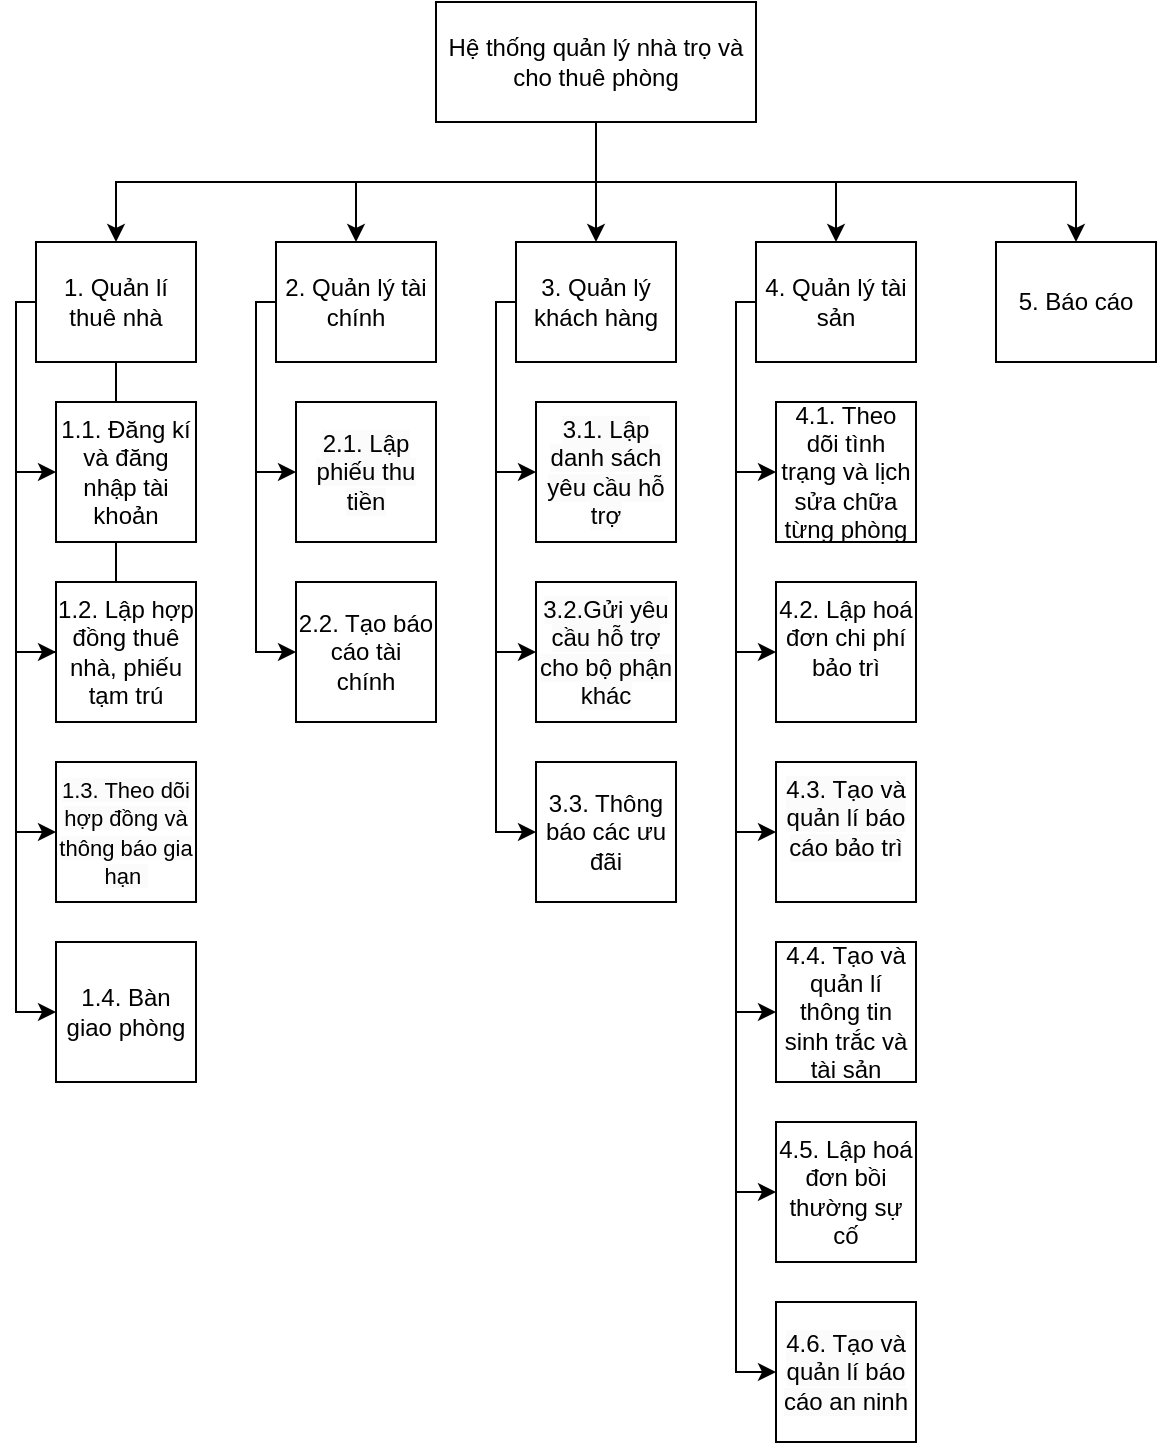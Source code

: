 <mxfile version="24.7.6">
  <diagram name="Page-1" id="zbtqPHMfu1uRewWI-7Sd">
    <mxGraphModel dx="880" dy="434" grid="1" gridSize="10" guides="1" tooltips="1" connect="1" arrows="1" fold="1" page="1" pageScale="1" pageWidth="850" pageHeight="1100" math="0" shadow="0">
      <root>
        <mxCell id="0" />
        <mxCell id="1" parent="0" />
        <mxCell id="XqbUk4HYGCtjtvP8X9GV-28" style="edgeStyle=orthogonalEdgeStyle;rounded=0;orthogonalLoop=1;jettySize=auto;html=1;entryX=0.5;entryY=0;entryDx=0;entryDy=0;" parent="1" source="XqbUk4HYGCtjtvP8X9GV-1" target="XqbUk4HYGCtjtvP8X9GV-2" edge="1">
          <mxGeometry relative="1" as="geometry" />
        </mxCell>
        <mxCell id="XqbUk4HYGCtjtvP8X9GV-29" style="edgeStyle=orthogonalEdgeStyle;rounded=0;orthogonalLoop=1;jettySize=auto;html=1;entryX=0.5;entryY=0;entryDx=0;entryDy=0;" parent="1" source="XqbUk4HYGCtjtvP8X9GV-1" target="XqbUk4HYGCtjtvP8X9GV-13" edge="1">
          <mxGeometry relative="1" as="geometry" />
        </mxCell>
        <mxCell id="Pddp2OwSgXIwya7fLKx8-4" style="edgeStyle=orthogonalEdgeStyle;rounded=0;orthogonalLoop=1;jettySize=auto;html=1;entryX=0.5;entryY=0;entryDx=0;entryDy=0;" parent="1" source="XqbUk4HYGCtjtvP8X9GV-1" target="XqbUk4HYGCtjtvP8X9GV-3" edge="1">
          <mxGeometry relative="1" as="geometry" />
        </mxCell>
        <mxCell id="Pddp2OwSgXIwya7fLKx8-5" style="edgeStyle=orthogonalEdgeStyle;rounded=0;orthogonalLoop=1;jettySize=auto;html=1;entryX=0.5;entryY=0;entryDx=0;entryDy=0;" parent="1" source="XqbUk4HYGCtjtvP8X9GV-1" target="XqbUk4HYGCtjtvP8X9GV-4" edge="1">
          <mxGeometry relative="1" as="geometry">
            <Array as="points">
              <mxPoint x="320" y="130" />
              <mxPoint x="560" y="130" />
            </Array>
          </mxGeometry>
        </mxCell>
        <mxCell id="Pddp2OwSgXIwya7fLKx8-6" style="edgeStyle=orthogonalEdgeStyle;rounded=0;orthogonalLoop=1;jettySize=auto;html=1;entryX=0.5;entryY=0;entryDx=0;entryDy=0;" parent="1" source="XqbUk4HYGCtjtvP8X9GV-1" target="XqbUk4HYGCtjtvP8X9GV-5" edge="1">
          <mxGeometry relative="1" as="geometry">
            <Array as="points">
              <mxPoint x="320" y="130" />
              <mxPoint x="80" y="130" />
            </Array>
          </mxGeometry>
        </mxCell>
        <mxCell id="XqbUk4HYGCtjtvP8X9GV-1" value="Hệ thống quản lý nhà trọ và cho thuê phòng" style="rounded=0;whiteSpace=wrap;html=1;" parent="1" vertex="1">
          <mxGeometry x="240" y="40" width="160" height="60" as="geometry" />
        </mxCell>
        <mxCell id="d4tZR1MMgaJqFNB_3q-F-5" style="edgeStyle=orthogonalEdgeStyle;rounded=0;orthogonalLoop=1;jettySize=auto;html=1;entryX=0;entryY=0.5;entryDx=0;entryDy=0;" parent="1" source="XqbUk4HYGCtjtvP8X9GV-2" target="d4tZR1MMgaJqFNB_3q-F-4" edge="1">
          <mxGeometry relative="1" as="geometry">
            <Array as="points">
              <mxPoint x="270" y="190" />
              <mxPoint x="270" y="275" />
            </Array>
          </mxGeometry>
        </mxCell>
        <mxCell id="Pddp2OwSgXIwya7fLKx8-12" style="edgeStyle=orthogonalEdgeStyle;rounded=0;orthogonalLoop=1;jettySize=auto;html=1;entryX=0;entryY=0.5;entryDx=0;entryDy=0;" parent="1" source="XqbUk4HYGCtjtvP8X9GV-2" target="d4tZR1MMgaJqFNB_3q-F-3" edge="1">
          <mxGeometry relative="1" as="geometry">
            <Array as="points">
              <mxPoint x="270" y="190" />
              <mxPoint x="270" y="365" />
            </Array>
          </mxGeometry>
        </mxCell>
        <mxCell id="Pddp2OwSgXIwya7fLKx8-21" style="edgeStyle=orthogonalEdgeStyle;rounded=0;orthogonalLoop=1;jettySize=auto;html=1;entryX=0;entryY=0.5;entryDx=0;entryDy=0;" parent="1" source="XqbUk4HYGCtjtvP8X9GV-2" edge="1">
          <mxGeometry relative="1" as="geometry">
            <Array as="points">
              <mxPoint x="270" y="190" />
              <mxPoint x="270" y="455" />
            </Array>
            <mxPoint x="290" y="455" as="targetPoint" />
          </mxGeometry>
        </mxCell>
        <mxCell id="XqbUk4HYGCtjtvP8X9GV-2" value="3. Quản lý khách hàng" style="rounded=0;whiteSpace=wrap;html=1;" parent="1" vertex="1">
          <mxGeometry x="280" y="160" width="80" height="60" as="geometry" />
        </mxCell>
        <mxCell id="XqbUk4HYGCtjtvP8X9GV-36" style="edgeStyle=orthogonalEdgeStyle;rounded=0;orthogonalLoop=1;jettySize=auto;html=1;entryX=0;entryY=0.5;entryDx=0;entryDy=0;" parent="1" source="XqbUk4HYGCtjtvP8X9GV-3" target="XqbUk4HYGCtjtvP8X9GV-34" edge="1">
          <mxGeometry relative="1" as="geometry">
            <Array as="points">
              <mxPoint x="150" y="190" />
              <mxPoint x="150" y="275" />
            </Array>
          </mxGeometry>
        </mxCell>
        <mxCell id="Pddp2OwSgXIwya7fLKx8-11" style="edgeStyle=orthogonalEdgeStyle;rounded=0;orthogonalLoop=1;jettySize=auto;html=1;entryX=0;entryY=0.5;entryDx=0;entryDy=0;" parent="1" source="XqbUk4HYGCtjtvP8X9GV-3" target="XqbUk4HYGCtjtvP8X9GV-33" edge="1">
          <mxGeometry relative="1" as="geometry">
            <Array as="points">
              <mxPoint x="150" y="190" />
              <mxPoint x="150" y="365" />
            </Array>
          </mxGeometry>
        </mxCell>
        <mxCell id="XqbUk4HYGCtjtvP8X9GV-3" value="2. Quản lý tài chính" style="rounded=0;whiteSpace=wrap;html=1;" parent="1" vertex="1">
          <mxGeometry x="160" y="160" width="80" height="60" as="geometry" />
        </mxCell>
        <mxCell id="XqbUk4HYGCtjtvP8X9GV-4" value="5. Báo cáo" style="rounded=0;whiteSpace=wrap;html=1;" parent="1" vertex="1">
          <mxGeometry x="520" y="160" width="80" height="60" as="geometry" />
        </mxCell>
        <mxCell id="XqbUk4HYGCtjtvP8X9GV-21" style="edgeStyle=orthogonalEdgeStyle;rounded=0;orthogonalLoop=1;jettySize=auto;html=1;entryX=0;entryY=0.5;entryDx=0;entryDy=0;" parent="1" source="XqbUk4HYGCtjtvP8X9GV-5" target="XqbUk4HYGCtjtvP8X9GV-15" edge="1">
          <mxGeometry relative="1" as="geometry">
            <Array as="points">
              <mxPoint x="30" y="190" />
              <mxPoint x="30" y="275" />
            </Array>
          </mxGeometry>
        </mxCell>
        <mxCell id="Pddp2OwSgXIwya7fLKx8-8" style="edgeStyle=orthogonalEdgeStyle;rounded=0;orthogonalLoop=1;jettySize=auto;html=1;entryX=0;entryY=0.5;entryDx=0;entryDy=0;" parent="1" source="XqbUk4HYGCtjtvP8X9GV-5" target="XqbUk4HYGCtjtvP8X9GV-16" edge="1">
          <mxGeometry relative="1" as="geometry">
            <Array as="points">
              <mxPoint x="30" y="190" />
              <mxPoint x="30" y="365" />
            </Array>
          </mxGeometry>
        </mxCell>
        <mxCell id="Pddp2OwSgXIwya7fLKx8-9" style="edgeStyle=orthogonalEdgeStyle;rounded=0;orthogonalLoop=1;jettySize=auto;html=1;entryX=0;entryY=0.5;entryDx=0;entryDy=0;" parent="1" source="XqbUk4HYGCtjtvP8X9GV-5" target="XqbUk4HYGCtjtvP8X9GV-18" edge="1">
          <mxGeometry relative="1" as="geometry">
            <Array as="points">
              <mxPoint x="30" y="190" />
              <mxPoint x="30" y="455" />
            </Array>
          </mxGeometry>
        </mxCell>
        <mxCell id="Pddp2OwSgXIwya7fLKx8-10" style="edgeStyle=orthogonalEdgeStyle;rounded=0;orthogonalLoop=1;jettySize=auto;html=1;entryX=0;entryY=0.5;entryDx=0;entryDy=0;" parent="1" source="XqbUk4HYGCtjtvP8X9GV-5" target="Pddp2OwSgXIwya7fLKx8-2" edge="1">
          <mxGeometry relative="1" as="geometry" />
        </mxCell>
        <mxCell id="XqbUk4HYGCtjtvP8X9GV-5" value="1. Quản lí thuê nhà" style="rounded=0;whiteSpace=wrap;html=1;" parent="1" vertex="1">
          <mxGeometry x="40" y="160" width="80" height="60" as="geometry" />
        </mxCell>
        <mxCell id="d4tZR1MMgaJqFNB_3q-F-13" style="edgeStyle=orthogonalEdgeStyle;rounded=0;orthogonalLoop=1;jettySize=auto;html=1;entryX=0;entryY=0.5;entryDx=0;entryDy=0;" parent="1" source="XqbUk4HYGCtjtvP8X9GV-13" target="d4tZR1MMgaJqFNB_3q-F-11" edge="1">
          <mxGeometry relative="1" as="geometry">
            <Array as="points">
              <mxPoint x="390" y="190" />
              <mxPoint x="390" y="275" />
            </Array>
          </mxGeometry>
        </mxCell>
        <mxCell id="Pddp2OwSgXIwya7fLKx8-13" style="edgeStyle=orthogonalEdgeStyle;rounded=0;orthogonalLoop=1;jettySize=auto;html=1;entryX=0;entryY=0.5;entryDx=0;entryDy=0;" parent="1" source="XqbUk4HYGCtjtvP8X9GV-13" target="d4tZR1MMgaJqFNB_3q-F-10" edge="1">
          <mxGeometry relative="1" as="geometry">
            <Array as="points">
              <mxPoint x="390" y="190" />
              <mxPoint x="390" y="365" />
            </Array>
          </mxGeometry>
        </mxCell>
        <mxCell id="Pddp2OwSgXIwya7fLKx8-14" style="edgeStyle=orthogonalEdgeStyle;rounded=0;orthogonalLoop=1;jettySize=auto;html=1;entryX=0;entryY=0.5;entryDx=0;entryDy=0;" parent="1" source="XqbUk4HYGCtjtvP8X9GV-13" target="d4tZR1MMgaJqFNB_3q-F-9" edge="1">
          <mxGeometry relative="1" as="geometry">
            <Array as="points">
              <mxPoint x="390" y="190" />
              <mxPoint x="390" y="455" />
            </Array>
          </mxGeometry>
        </mxCell>
        <mxCell id="Pddp2OwSgXIwya7fLKx8-15" style="edgeStyle=orthogonalEdgeStyle;rounded=0;orthogonalLoop=1;jettySize=auto;html=1;entryX=0;entryY=0.5;entryDx=0;entryDy=0;" parent="1" source="XqbUk4HYGCtjtvP8X9GV-13" target="d4tZR1MMgaJqFNB_3q-F-18" edge="1">
          <mxGeometry relative="1" as="geometry">
            <Array as="points">
              <mxPoint x="390" y="190" />
              <mxPoint x="390" y="545" />
            </Array>
          </mxGeometry>
        </mxCell>
        <mxCell id="Pddp2OwSgXIwya7fLKx8-16" style="edgeStyle=orthogonalEdgeStyle;rounded=0;orthogonalLoop=1;jettySize=auto;html=1;entryX=0;entryY=0.5;entryDx=0;entryDy=0;" parent="1" source="XqbUk4HYGCtjtvP8X9GV-13" target="d4tZR1MMgaJqFNB_3q-F-16" edge="1">
          <mxGeometry relative="1" as="geometry">
            <Array as="points">
              <mxPoint x="390" y="190" />
              <mxPoint x="390" y="635" />
            </Array>
          </mxGeometry>
        </mxCell>
        <mxCell id="Pddp2OwSgXIwya7fLKx8-17" style="edgeStyle=orthogonalEdgeStyle;rounded=0;orthogonalLoop=1;jettySize=auto;html=1;entryX=0;entryY=0.5;entryDx=0;entryDy=0;" parent="1" source="XqbUk4HYGCtjtvP8X9GV-13" target="d4tZR1MMgaJqFNB_3q-F-17" edge="1">
          <mxGeometry relative="1" as="geometry">
            <Array as="points">
              <mxPoint x="390" y="190" />
              <mxPoint x="390" y="725" />
            </Array>
          </mxGeometry>
        </mxCell>
        <mxCell id="XqbUk4HYGCtjtvP8X9GV-13" value="4. Quản lý tài sản" style="rounded=0;whiteSpace=wrap;html=1;" parent="1" vertex="1">
          <mxGeometry x="400" y="160" width="80" height="60" as="geometry" />
        </mxCell>
        <mxCell id="XqbUk4HYGCtjtvP8X9GV-15" value="1.1. Đăng kí và đăng nhập tài khoản" style="whiteSpace=wrap;html=1;aspect=fixed;" parent="1" vertex="1">
          <mxGeometry x="50" y="240" width="70" height="70" as="geometry" />
        </mxCell>
        <mxCell id="XqbUk4HYGCtjtvP8X9GV-16" value="1.2. Lập hợp đồng thuê nhà, phiếu tạm trú" style="whiteSpace=wrap;html=1;aspect=fixed;" parent="1" vertex="1">
          <mxGeometry x="50" y="330" width="70" height="70" as="geometry" />
        </mxCell>
        <mxCell id="XqbUk4HYGCtjtvP8X9GV-18" value="&lt;font style=&quot;font-size: 11px;&quot;&gt;&lt;br&gt;&lt;span style=&quot;color: rgb(0, 0, 0); font-family: Helvetica; font-style: normal; font-variant-ligatures: normal; font-variant-caps: normal; font-weight: 400; letter-spacing: normal; orphans: 2; text-align: center; text-indent: 0px; text-transform: none; widows: 2; word-spacing: 0px; -webkit-text-stroke-width: 0px; white-space: normal; background-color: rgb(251, 251, 251); text-decoration-thickness: initial; text-decoration-style: initial; text-decoration-color: initial; float: none; display: inline !important;&quot;&gt;1.3. Theo dõi hợp đồng và thông báo gia hạn&amp;nbsp;&lt;/span&gt;&lt;/font&gt;&lt;div&gt;&lt;br&gt;&lt;/div&gt;" style="whiteSpace=wrap;html=1;aspect=fixed;" parent="1" vertex="1">
          <mxGeometry x="50" y="420" width="70" height="70" as="geometry" />
        </mxCell>
        <mxCell id="XqbUk4HYGCtjtvP8X9GV-33" value="2.2. Tạo báo cáo tài chính" style="whiteSpace=wrap;html=1;aspect=fixed;" parent="1" vertex="1">
          <mxGeometry x="170" y="330" width="70" height="70" as="geometry" />
        </mxCell>
        <mxCell id="XqbUk4HYGCtjtvP8X9GV-34" value="&lt;br&gt;&lt;span style=&quot;color: rgb(0, 0, 0); font-family: Helvetica; font-size: 12px; font-style: normal; font-variant-ligatures: normal; font-variant-caps: normal; font-weight: 400; letter-spacing: normal; orphans: 2; text-align: center; text-indent: 0px; text-transform: none; widows: 2; word-spacing: 0px; -webkit-text-stroke-width: 0px; white-space: normal; background-color: rgb(251, 251, 251); text-decoration-thickness: initial; text-decoration-style: initial; text-decoration-color: initial; display: inline !important; float: none;&quot;&gt;2.1. Lập phiếu thu tiền&lt;/span&gt;&lt;div&gt;&lt;br/&gt;&lt;/div&gt;" style="whiteSpace=wrap;html=1;aspect=fixed;" parent="1" vertex="1">
          <mxGeometry x="170" y="240" width="70" height="70" as="geometry" />
        </mxCell>
        <mxCell id="d4tZR1MMgaJqFNB_3q-F-3" value="&lt;br&gt;&lt;span style=&quot;color: rgb(0, 0, 0); font-family: Helvetica; font-size: 12px; font-style: normal; font-variant-ligatures: normal; font-variant-caps: normal; font-weight: 400; letter-spacing: normal; orphans: 2; text-align: center; text-indent: 0px; text-transform: none; widows: 2; word-spacing: 0px; -webkit-text-stroke-width: 0px; white-space: normal; background-color: rgb(251, 251, 251); text-decoration-thickness: initial; text-decoration-style: initial; text-decoration-color: initial; display: inline !important; float: none;&quot;&gt;3.2.Gửi yêu cầu hỗ trợ cho bộ phận khác&lt;/span&gt;&lt;div&gt;&lt;br/&gt;&lt;/div&gt;" style="whiteSpace=wrap;html=1;aspect=fixed;" parent="1" vertex="1">
          <mxGeometry x="290" y="330" width="70" height="70" as="geometry" />
        </mxCell>
        <mxCell id="d4tZR1MMgaJqFNB_3q-F-4" value="&lt;br&gt;&lt;span style=&quot;color: rgb(0, 0, 0); font-family: Helvetica; font-size: 12px; font-style: normal; font-variant-ligatures: normal; font-variant-caps: normal; font-weight: 400; letter-spacing: normal; orphans: 2; text-align: center; text-indent: 0px; text-transform: none; widows: 2; word-spacing: 0px; -webkit-text-stroke-width: 0px; white-space: normal; background-color: rgb(251, 251, 251); text-decoration-thickness: initial; text-decoration-style: initial; text-decoration-color: initial; display: inline !important; float: none;&quot;&gt;3.1. Lập danh sách yêu cầu hỗ trợ&lt;/span&gt;&lt;div&gt;&lt;br/&gt;&lt;/div&gt;" style="whiteSpace=wrap;html=1;aspect=fixed;" parent="1" vertex="1">
          <mxGeometry x="290" y="240" width="70" height="70" as="geometry" />
        </mxCell>
        <mxCell id="d4tZR1MMgaJqFNB_3q-F-9" value="&lt;br&gt;&lt;br style=&quot;forced-color-adjust: none;&quot;&gt;&lt;span style=&quot;forced-color-adjust: none; color: rgb(0, 0, 0); font-family: Helvetica; font-size: 12px; font-style: normal; font-variant-ligatures: normal; font-variant-caps: normal; font-weight: 400; letter-spacing: normal; orphans: 2; text-align: center; text-indent: 0px; text-transform: none; widows: 2; word-spacing: 0px; -webkit-text-stroke-width: 0px; white-space: normal; background-color: rgb(251, 251, 251); text-decoration-thickness: initial; text-decoration-style: initial; text-decoration-color: initial; float: none; display: inline !important;&quot;&gt;4.3. Tạo và quản lí báo cáo bảo trì&lt;/span&gt;&lt;div style=&quot;forced-color-adjust: none;&quot;&gt;&lt;br style=&quot;forced-color-adjust: none; color: rgb(0, 0, 0); font-family: Helvetica; font-size: 12px; font-style: normal; font-variant-ligatures: normal; font-variant-caps: normal; font-weight: 400; letter-spacing: normal; orphans: 2; text-align: center; text-indent: 0px; text-transform: none; widows: 2; word-spacing: 0px; -webkit-text-stroke-width: 0px; white-space: normal; background-color: rgb(251, 251, 251); text-decoration-thickness: initial; text-decoration-style: initial; text-decoration-color: initial;&quot;&gt;&lt;br&gt;&lt;br&gt;&lt;/div&gt;" style="whiteSpace=wrap;html=1;aspect=fixed;" parent="1" vertex="1">
          <mxGeometry x="410" y="420" width="70" height="70" as="geometry" />
        </mxCell>
        <mxCell id="d4tZR1MMgaJqFNB_3q-F-10" value="&lt;div&gt;&lt;br style=&quot;text-align: left;&quot;&gt;4.2. Lập hoá đơn chi phí bảo trì&lt;div style=&quot;text-align: left;&quot;&gt;&lt;br style=&quot;text-align: center;&quot;&gt;&lt;br&gt;&lt;/div&gt;&lt;/div&gt;" style="whiteSpace=wrap;html=1;aspect=fixed;" parent="1" vertex="1">
          <mxGeometry x="410" y="330" width="70" height="70" as="geometry" />
        </mxCell>
        <mxCell id="d4tZR1MMgaJqFNB_3q-F-11" value="4.1. Theo dõi tình trạng và lịch sửa chữa từng phòng" style="whiteSpace=wrap;html=1;aspect=fixed;" parent="1" vertex="1">
          <mxGeometry x="410" y="240" width="70" height="70" as="geometry" />
        </mxCell>
        <mxCell id="d4tZR1MMgaJqFNB_3q-F-16" value="4.5. Lập hoá đơn bồi thường sự cố" style="whiteSpace=wrap;html=1;aspect=fixed;" parent="1" vertex="1">
          <mxGeometry x="410" y="600" width="70" height="70" as="geometry" />
        </mxCell>
        <mxCell id="d4tZR1MMgaJqFNB_3q-F-17" value="&lt;br&gt;&lt;span style=&quot;color: rgb(0, 0, 0); font-family: Helvetica; font-size: 12px; font-style: normal; font-variant-ligatures: normal; font-variant-caps: normal; font-weight: 400; letter-spacing: normal; orphans: 2; text-align: center; text-indent: 0px; text-transform: none; widows: 2; word-spacing: 0px; -webkit-text-stroke-width: 0px; white-space: normal; background-color: rgb(251, 251, 251); text-decoration-thickness: initial; text-decoration-style: initial; text-decoration-color: initial; display: inline !important; float: none;&quot;&gt;4.6. Tạo và quản lí báo cáo an ninh&lt;/span&gt;&lt;div&gt;&lt;br/&gt;&lt;/div&gt;" style="whiteSpace=wrap;html=1;aspect=fixed;" parent="1" vertex="1">
          <mxGeometry x="410" y="690" width="70" height="70" as="geometry" />
        </mxCell>
        <mxCell id="d4tZR1MMgaJqFNB_3q-F-18" value="4.4. Tạo và quản lí thông tin sinh trắc và tài sản" style="whiteSpace=wrap;html=1;aspect=fixed;" parent="1" vertex="1">
          <mxGeometry x="410" y="510" width="70" height="70" as="geometry" />
        </mxCell>
        <mxCell id="Pddp2OwSgXIwya7fLKx8-2" value="1.4. Bàn giao phòng" style="whiteSpace=wrap;html=1;aspect=fixed;" parent="1" vertex="1">
          <mxGeometry x="50" y="510" width="70" height="70" as="geometry" />
        </mxCell>
        <mxCell id="BeH-790j9N2ddp-hlTAV-3" value="3.3. Thông báo các ưu đãi" style="whiteSpace=wrap;html=1;aspect=fixed;" vertex="1" parent="1">
          <mxGeometry x="290" y="420" width="70" height="70" as="geometry" />
        </mxCell>
      </root>
    </mxGraphModel>
  </diagram>
</mxfile>
